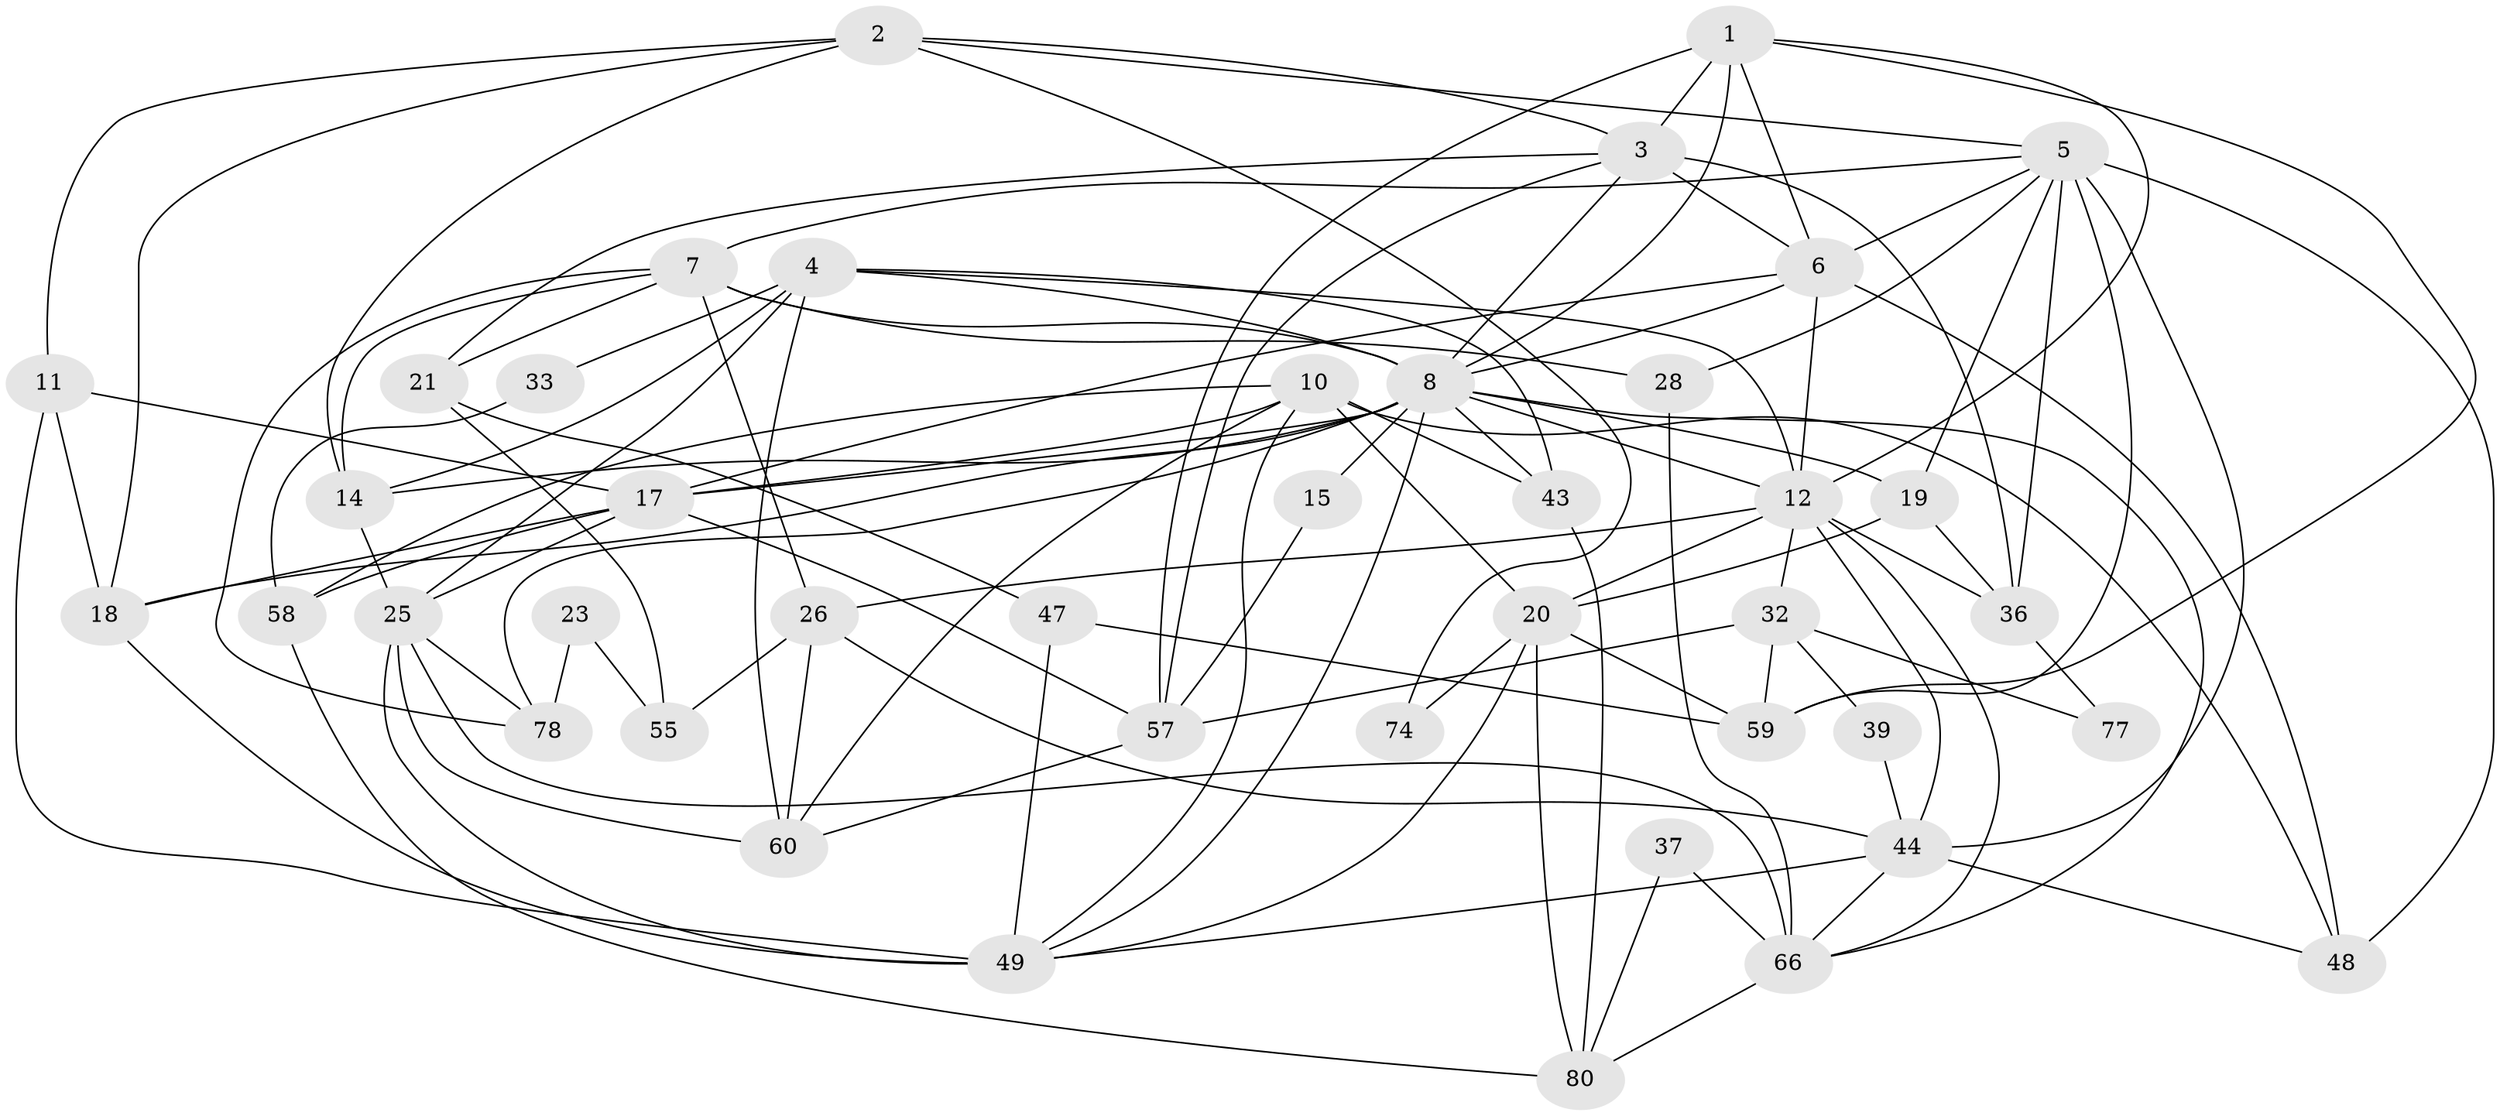 // original degree distribution, {7: 0.047619047619047616, 3: 0.25, 2: 0.14285714285714285, 5: 0.20238095238095238, 4: 0.27380952380952384, 6: 0.07142857142857142, 8: 0.011904761904761904}
// Generated by graph-tools (version 1.1) at 2025/14/03/09/25 04:14:55]
// undirected, 42 vertices, 111 edges
graph export_dot {
graph [start="1"]
  node [color=gray90,style=filled];
  1;
  2 [super="+54"];
  3 [super="+9"];
  4 [super="+56"];
  5 [super="+40+73"];
  6 [super="+52"];
  7 [super="+41"];
  8 [super="+50+27+13"];
  10 [super="+16"];
  11;
  12 [super="+35"];
  14 [super="+24+65"];
  15;
  17 [super="+34+42"];
  18 [super="+31+72"];
  19 [super="+22"];
  20 [super="+46"];
  21 [super="+63"];
  23;
  25 [super="+30+29"];
  26 [super="+69"];
  28;
  32 [super="+62"];
  33;
  36 [super="+75"];
  37;
  39;
  43 [super="+64"];
  44 [super="+61"];
  47;
  48;
  49 [super="+53"];
  55;
  57;
  58;
  59 [super="+70"];
  60 [super="+67"];
  66 [super="+68"];
  74;
  77;
  78 [super="+81"];
  80;
  1 -- 8 [weight=2];
  1 -- 57;
  1 -- 59;
  1 -- 6;
  1 -- 3;
  1 -- 12;
  2 -- 74;
  2 -- 18;
  2 -- 3;
  2 -- 5;
  2 -- 11;
  2 -- 14;
  3 -- 6;
  3 -- 36;
  3 -- 21;
  3 -- 8;
  3 -- 57;
  4 -- 25;
  4 -- 33;
  4 -- 43;
  4 -- 8;
  4 -- 60 [weight=2];
  4 -- 12;
  4 -- 14;
  5 -- 48;
  5 -- 6;
  5 -- 36;
  5 -- 28;
  5 -- 44;
  5 -- 19;
  5 -- 7;
  5 -- 59;
  6 -- 8;
  6 -- 48;
  6 -- 17;
  6 -- 12 [weight=2];
  7 -- 28;
  7 -- 8 [weight=2];
  7 -- 21;
  7 -- 78;
  7 -- 26;
  7 -- 14;
  8 -- 66;
  8 -- 19;
  8 -- 78;
  8 -- 43;
  8 -- 15;
  8 -- 49;
  8 -- 17 [weight=2];
  8 -- 18;
  8 -- 12;
  8 -- 14 [weight=2];
  10 -- 48;
  10 -- 49;
  10 -- 17;
  10 -- 20;
  10 -- 58;
  10 -- 43;
  10 -- 60;
  11 -- 49;
  11 -- 17;
  11 -- 18;
  12 -- 36;
  12 -- 20;
  12 -- 26;
  12 -- 32;
  12 -- 44;
  12 -- 66;
  14 -- 25;
  15 -- 57;
  17 -- 58 [weight=2];
  17 -- 57;
  17 -- 18 [weight=3];
  17 -- 25;
  18 -- 49;
  19 -- 20;
  19 -- 36;
  20 -- 49;
  20 -- 74 [weight=2];
  20 -- 80;
  20 -- 59 [weight=2];
  21 -- 47;
  21 -- 55;
  23 -- 78;
  23 -- 55;
  25 -- 60;
  25 -- 49;
  25 -- 78;
  25 -- 66 [weight=2];
  26 -- 60;
  26 -- 55;
  26 -- 44;
  28 -- 66;
  32 -- 39;
  32 -- 57;
  32 -- 77;
  32 -- 59;
  33 -- 58;
  36 -- 77;
  37 -- 80;
  37 -- 66;
  39 -- 44;
  43 -- 80;
  44 -- 49;
  44 -- 66;
  44 -- 48;
  47 -- 49 [weight=2];
  47 -- 59 [weight=2];
  57 -- 60;
  58 -- 80;
  66 -- 80;
}
